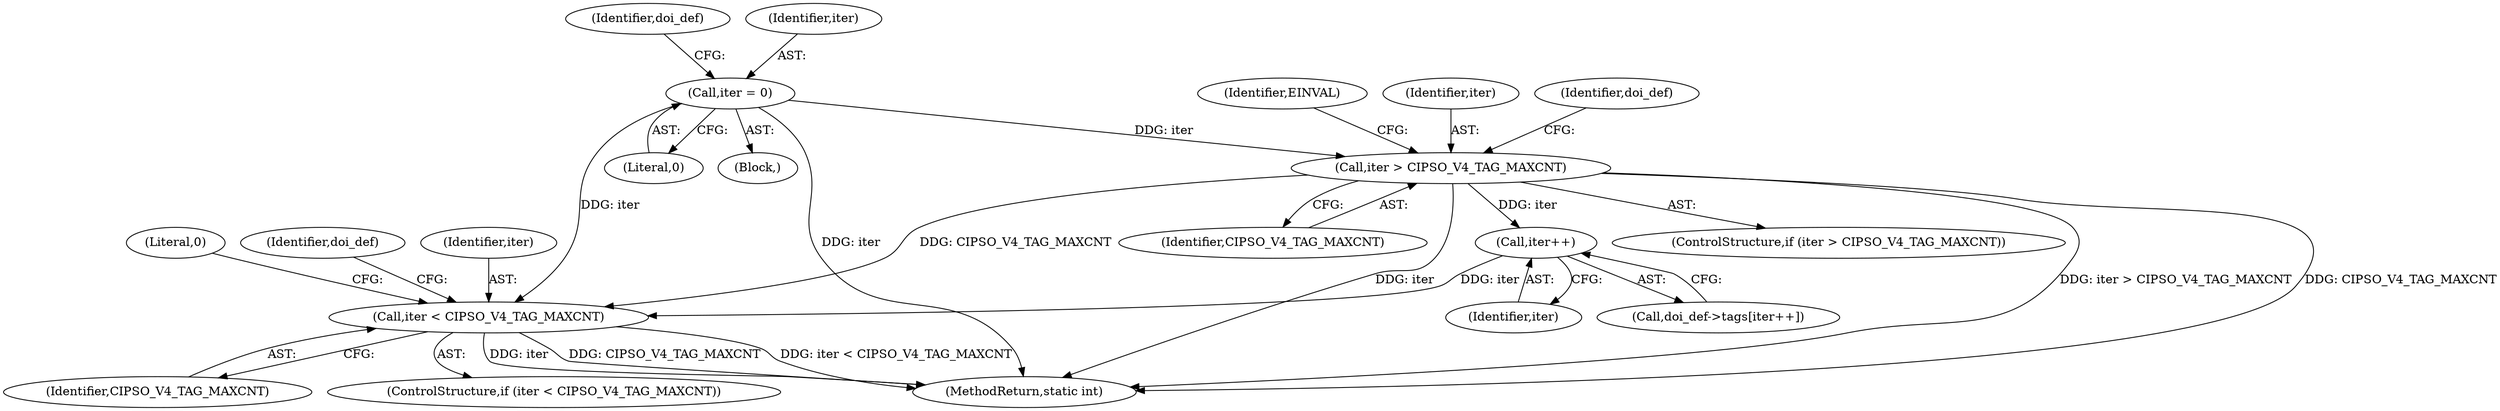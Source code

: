 digraph "1_linux_2a2f11c227bdf292b3a2900ad04139d301b56ac4@del" {
"1000142" [label="(Call,iter > CIPSO_V4_TAG_MAXCNT)"];
"1000107" [label="(Call,iter = 0)"];
"1000153" [label="(Call,iter++)"];
"1000158" [label="(Call,iter < CIPSO_V4_TAG_MAXCNT)"];
"1000149" [label="(Call,doi_def->tags[iter++])"];
"1000109" [label="(Literal,0)"];
"1000112" [label="(Identifier,doi_def)"];
"1000169" [label="(Literal,0)"];
"1000170" [label="(MethodReturn,static int)"];
"1000107" [label="(Call,iter = 0)"];
"1000153" [label="(Call,iter++)"];
"1000144" [label="(Identifier,CIPSO_V4_TAG_MAXCNT)"];
"1000160" [label="(Identifier,CIPSO_V4_TAG_MAXCNT)"];
"1000164" [label="(Identifier,doi_def)"];
"1000108" [label="(Identifier,iter)"];
"1000151" [label="(Identifier,doi_def)"];
"1000147" [label="(Identifier,EINVAL)"];
"1000141" [label="(ControlStructure,if (iter > CIPSO_V4_TAG_MAXCNT))"];
"1000103" [label="(Block,)"];
"1000142" [label="(Call,iter > CIPSO_V4_TAG_MAXCNT)"];
"1000154" [label="(Identifier,iter)"];
"1000159" [label="(Identifier,iter)"];
"1000157" [label="(ControlStructure,if (iter < CIPSO_V4_TAG_MAXCNT))"];
"1000158" [label="(Call,iter < CIPSO_V4_TAG_MAXCNT)"];
"1000143" [label="(Identifier,iter)"];
"1000142" -> "1000141"  [label="AST: "];
"1000142" -> "1000144"  [label="CFG: "];
"1000143" -> "1000142"  [label="AST: "];
"1000144" -> "1000142"  [label="AST: "];
"1000147" -> "1000142"  [label="CFG: "];
"1000151" -> "1000142"  [label="CFG: "];
"1000142" -> "1000170"  [label="DDG: iter > CIPSO_V4_TAG_MAXCNT"];
"1000142" -> "1000170"  [label="DDG: CIPSO_V4_TAG_MAXCNT"];
"1000142" -> "1000170"  [label="DDG: iter"];
"1000107" -> "1000142"  [label="DDG: iter"];
"1000142" -> "1000153"  [label="DDG: iter"];
"1000142" -> "1000158"  [label="DDG: CIPSO_V4_TAG_MAXCNT"];
"1000107" -> "1000103"  [label="AST: "];
"1000107" -> "1000109"  [label="CFG: "];
"1000108" -> "1000107"  [label="AST: "];
"1000109" -> "1000107"  [label="AST: "];
"1000112" -> "1000107"  [label="CFG: "];
"1000107" -> "1000170"  [label="DDG: iter"];
"1000107" -> "1000158"  [label="DDG: iter"];
"1000153" -> "1000149"  [label="AST: "];
"1000153" -> "1000154"  [label="CFG: "];
"1000154" -> "1000153"  [label="AST: "];
"1000149" -> "1000153"  [label="CFG: "];
"1000153" -> "1000158"  [label="DDG: iter"];
"1000158" -> "1000157"  [label="AST: "];
"1000158" -> "1000160"  [label="CFG: "];
"1000159" -> "1000158"  [label="AST: "];
"1000160" -> "1000158"  [label="AST: "];
"1000164" -> "1000158"  [label="CFG: "];
"1000169" -> "1000158"  [label="CFG: "];
"1000158" -> "1000170"  [label="DDG: iter"];
"1000158" -> "1000170"  [label="DDG: CIPSO_V4_TAG_MAXCNT"];
"1000158" -> "1000170"  [label="DDG: iter < CIPSO_V4_TAG_MAXCNT"];
}
